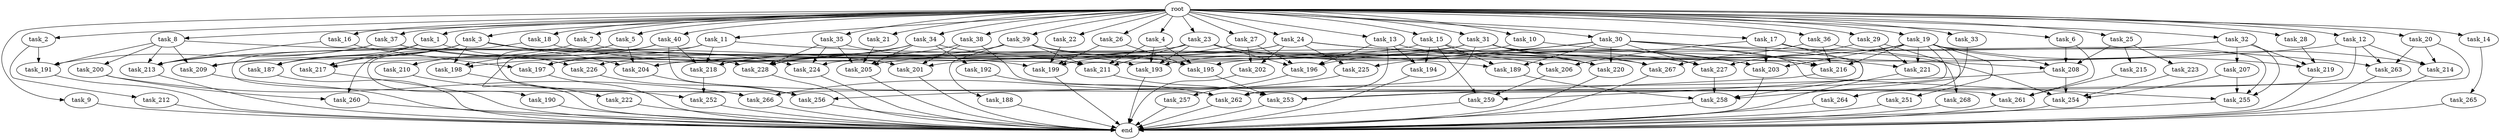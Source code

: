 digraph G {
  root [size="0.000000"];
  task_1 [size="10.240000"];
  task_2 [size="10.240000"];
  task_3 [size="10.240000"];
  task_4 [size="10.240000"];
  task_5 [size="10.240000"];
  task_6 [size="10.240000"];
  task_7 [size="10.240000"];
  task_8 [size="10.240000"];
  task_9 [size="10.240000"];
  task_10 [size="10.240000"];
  task_11 [size="10.240000"];
  task_12 [size="10.240000"];
  task_13 [size="10.240000"];
  task_14 [size="10.240000"];
  task_15 [size="10.240000"];
  task_16 [size="10.240000"];
  task_17 [size="10.240000"];
  task_18 [size="10.240000"];
  task_19 [size="10.240000"];
  task_20 [size="10.240000"];
  task_21 [size="10.240000"];
  task_22 [size="10.240000"];
  task_23 [size="10.240000"];
  task_24 [size="10.240000"];
  task_25 [size="10.240000"];
  task_26 [size="10.240000"];
  task_27 [size="10.240000"];
  task_28 [size="10.240000"];
  task_29 [size="10.240000"];
  task_30 [size="10.240000"];
  task_31 [size="10.240000"];
  task_32 [size="10.240000"];
  task_33 [size="10.240000"];
  task_34 [size="10.240000"];
  task_35 [size="10.240000"];
  task_36 [size="10.240000"];
  task_37 [size="10.240000"];
  task_38 [size="10.240000"];
  task_39 [size="10.240000"];
  task_40 [size="10.240000"];
  task_187 [size="10393820856.320000"];
  task_188 [size="8589934592.000000"];
  task_189 [size="6700148981.760000"];
  task_190 [size="4209067950.080000"];
  task_191 [size="15290083573.760000"];
  task_192 [size="8589934592.000000"];
  task_193 [size="14516989460.480000"];
  task_194 [size="6356551598.080000"];
  task_195 [size="26886495272.959999"];
  task_196 [size="4209067950.080000"];
  task_197 [size="6614249635.840000"];
  task_198 [size="18640158064.639999"];
  task_199 [size="13228499271.680000"];
  task_200 [size="1374389534.720000"];
  task_201 [size="5841155522.560000"];
  task_202 [size="7301444403.200000"];
  task_203 [size="13572096655.360001"];
  task_204 [size="18468359372.799999"];
  task_205 [size="18983755448.320000"];
  task_206 [size="10737418240.000000"];
  task_207 [size="5497558138.880000"];
  task_208 [size="22505628631.040001"];
  task_209 [size="4810363371.520000"];
  task_210 [size="11166914969.600000"];
  task_211 [size="18382460026.880001"];
  task_212 [size="6957847019.520000"];
  task_213 [size="15633680957.440001"];
  task_214 [size="11510512353.280001"];
  task_215 [size="6957847019.520000"];
  task_216 [size="11768210391.040001"];
  task_217 [size="4810363371.520000"];
  task_218 [size="19069654794.240002"];
  task_219 [size="12369505812.480000"];
  task_220 [size="7043746365.440001"];
  task_221 [size="15547781611.520000"];
  task_222 [size="2147483648.000000"];
  task_223 [size="6957847019.520000"];
  task_224 [size="14259291422.720001"];
  task_225 [size="7301444403.200000"];
  task_226 [size="7301444403.200000"];
  task_227 [size="7559142440.960000"];
  task_228 [size="28346784153.600002"];
  task_251 [size="3092376453.120000"];
  task_252 [size="7645041786.880000"];
  task_253 [size="17351667875.840000"];
  task_254 [size="11596411699.200001"];
  task_255 [size="13142599925.760000"];
  task_256 [size="10222022164.480000"];
  task_257 [size="4209067950.080000"];
  task_258 [size="1803886264.320000"];
  task_259 [size="7129645711.360001"];
  task_260 [size="2491081031.680000"];
  task_261 [size="8246337208.320000"];
  task_262 [size="18554258718.720001"];
  task_263 [size="8761733283.840000"];
  task_264 [size="3092376453.120000"];
  task_265 [size="1374389534.720000"];
  task_266 [size="5239860101.120000"];
  task_267 [size="8675833937.920000"];
  task_268 [size="5497558138.880000"];
  end [size="0.000000"];

  root -> task_1 [size="1.000000"];
  root -> task_2 [size="1.000000"];
  root -> task_3 [size="1.000000"];
  root -> task_4 [size="1.000000"];
  root -> task_5 [size="1.000000"];
  root -> task_6 [size="1.000000"];
  root -> task_7 [size="1.000000"];
  root -> task_8 [size="1.000000"];
  root -> task_9 [size="1.000000"];
  root -> task_10 [size="1.000000"];
  root -> task_11 [size="1.000000"];
  root -> task_12 [size="1.000000"];
  root -> task_13 [size="1.000000"];
  root -> task_14 [size="1.000000"];
  root -> task_15 [size="1.000000"];
  root -> task_16 [size="1.000000"];
  root -> task_17 [size="1.000000"];
  root -> task_18 [size="1.000000"];
  root -> task_19 [size="1.000000"];
  root -> task_20 [size="1.000000"];
  root -> task_21 [size="1.000000"];
  root -> task_22 [size="1.000000"];
  root -> task_23 [size="1.000000"];
  root -> task_24 [size="1.000000"];
  root -> task_25 [size="1.000000"];
  root -> task_26 [size="1.000000"];
  root -> task_27 [size="1.000000"];
  root -> task_28 [size="1.000000"];
  root -> task_29 [size="1.000000"];
  root -> task_30 [size="1.000000"];
  root -> task_31 [size="1.000000"];
  root -> task_32 [size="1.000000"];
  root -> task_33 [size="1.000000"];
  root -> task_34 [size="1.000000"];
  root -> task_35 [size="1.000000"];
  root -> task_36 [size="1.000000"];
  root -> task_37 [size="1.000000"];
  root -> task_38 [size="1.000000"];
  root -> task_39 [size="1.000000"];
  root -> task_40 [size="1.000000"];
  task_1 -> task_187 [size="33554432.000000"];
  task_1 -> task_217 [size="33554432.000000"];
  task_1 -> task_226 [size="33554432.000000"];
  task_1 -> task_266 [size="33554432.000000"];
  task_2 -> task_191 [size="679477248.000000"];
  task_2 -> task_212 [size="679477248.000000"];
  task_3 -> task_187 [size="301989888.000000"];
  task_3 -> task_198 [size="301989888.000000"];
  task_3 -> task_204 [size="301989888.000000"];
  task_3 -> task_209 [size="301989888.000000"];
  task_3 -> task_217 [size="301989888.000000"];
  task_3 -> task_224 [size="301989888.000000"];
  task_4 -> task_193 [size="411041792.000000"];
  task_4 -> task_195 [size="411041792.000000"];
  task_4 -> task_211 [size="411041792.000000"];
  task_5 -> task_190 [size="411041792.000000"];
  task_5 -> task_204 [size="411041792.000000"];
  task_5 -> task_210 [size="411041792.000000"];
  task_6 -> task_208 [size="536870912.000000"];
  task_6 -> task_261 [size="536870912.000000"];
  task_7 -> task_187 [size="679477248.000000"];
  task_7 -> task_216 [size="679477248.000000"];
  task_8 -> task_191 [size="134217728.000000"];
  task_8 -> task_200 [size="134217728.000000"];
  task_8 -> task_201 [size="134217728.000000"];
  task_8 -> task_209 [size="134217728.000000"];
  task_8 -> task_213 [size="134217728.000000"];
  task_9 -> end [size="1.000000"];
  task_10 -> task_221 [size="679477248.000000"];
  task_10 -> task_224 [size="679477248.000000"];
  task_11 -> task_189 [size="209715200.000000"];
  task_11 -> task_197 [size="209715200.000000"];
  task_11 -> task_218 [size="209715200.000000"];
  task_11 -> task_222 [size="209715200.000000"];
  task_12 -> task_204 [size="411041792.000000"];
  task_12 -> task_214 [size="411041792.000000"];
  task_12 -> task_262 [size="411041792.000000"];
  task_12 -> task_263 [size="411041792.000000"];
  task_13 -> task_194 [size="209715200.000000"];
  task_13 -> task_196 [size="209715200.000000"];
  task_13 -> task_220 [size="209715200.000000"];
  task_13 -> task_262 [size="209715200.000000"];
  task_14 -> task_265 [size="134217728.000000"];
  task_15 -> task_189 [size="411041792.000000"];
  task_15 -> task_194 [size="411041792.000000"];
  task_15 -> task_213 [size="411041792.000000"];
  task_15 -> task_220 [size="411041792.000000"];
  task_15 -> task_259 [size="411041792.000000"];
  task_16 -> task_197 [size="301989888.000000"];
  task_16 -> task_213 [size="301989888.000000"];
  task_17 -> task_203 [size="209715200.000000"];
  task_17 -> task_206 [size="209715200.000000"];
  task_17 -> task_254 [size="209715200.000000"];
  task_17 -> task_259 [size="209715200.000000"];
  task_18 -> task_199 [size="209715200.000000"];
  task_18 -> task_260 [size="209715200.000000"];
  task_19 -> task_201 [size="301989888.000000"];
  task_19 -> task_203 [size="301989888.000000"];
  task_19 -> task_205 [size="301989888.000000"];
  task_19 -> task_208 [size="301989888.000000"];
  task_19 -> task_214 [size="301989888.000000"];
  task_19 -> task_216 [size="301989888.000000"];
  task_19 -> task_221 [size="301989888.000000"];
  task_19 -> task_251 [size="301989888.000000"];
  task_19 -> task_255 [size="301989888.000000"];
  task_19 -> task_262 [size="301989888.000000"];
  task_19 -> task_264 [size="301989888.000000"];
  task_20 -> task_214 [size="411041792.000000"];
  task_20 -> task_253 [size="411041792.000000"];
  task_20 -> task_263 [size="411041792.000000"];
  task_21 -> task_205 [size="301989888.000000"];
  task_22 -> task_199 [size="209715200.000000"];
  task_23 -> task_193 [size="134217728.000000"];
  task_23 -> task_196 [size="134217728.000000"];
  task_23 -> task_197 [size="134217728.000000"];
  task_23 -> task_203 [size="134217728.000000"];
  task_23 -> task_211 [size="134217728.000000"];
  task_23 -> task_217 [size="134217728.000000"];
  task_23 -> task_227 [size="134217728.000000"];
  task_24 -> task_202 [size="679477248.000000"];
  task_24 -> task_203 [size="679477248.000000"];
  task_24 -> task_204 [size="679477248.000000"];
  task_24 -> task_208 [size="679477248.000000"];
  task_24 -> task_225 [size="679477248.000000"];
  task_24 -> task_226 [size="679477248.000000"];
  task_25 -> task_208 [size="679477248.000000"];
  task_25 -> task_215 [size="679477248.000000"];
  task_25 -> task_223 [size="679477248.000000"];
  task_26 -> task_195 [size="838860800.000000"];
  task_26 -> task_199 [size="838860800.000000"];
  task_27 -> task_196 [size="33554432.000000"];
  task_27 -> task_199 [size="33554432.000000"];
  task_27 -> task_202 [size="33554432.000000"];
  task_28 -> task_219 [size="536870912.000000"];
  task_29 -> task_221 [size="536870912.000000"];
  task_29 -> task_227 [size="536870912.000000"];
  task_29 -> task_268 [size="536870912.000000"];
  task_30 -> task_189 [size="33554432.000000"];
  task_30 -> task_196 [size="33554432.000000"];
  task_30 -> task_216 [size="33554432.000000"];
  task_30 -> task_220 [size="33554432.000000"];
  task_30 -> task_225 [size="33554432.000000"];
  task_30 -> task_227 [size="33554432.000000"];
  task_30 -> task_258 [size="33554432.000000"];
  task_30 -> task_263 [size="33554432.000000"];
  task_31 -> task_193 [size="33554432.000000"];
  task_31 -> task_209 [size="33554432.000000"];
  task_31 -> task_220 [size="33554432.000000"];
  task_31 -> task_227 [size="33554432.000000"];
  task_31 -> task_255 [size="33554432.000000"];
  task_31 -> task_266 [size="33554432.000000"];
  task_31 -> task_267 [size="33554432.000000"];
  task_32 -> task_195 [size="536870912.000000"];
  task_32 -> task_207 [size="536870912.000000"];
  task_32 -> task_219 [size="536870912.000000"];
  task_32 -> task_255 [size="536870912.000000"];
  task_33 -> task_258 [size="33554432.000000"];
  task_34 -> task_192 [size="838860800.000000"];
  task_34 -> task_193 [size="838860800.000000"];
  task_34 -> task_198 [size="838860800.000000"];
  task_34 -> task_205 [size="838860800.000000"];
  task_34 -> task_228 [size="838860800.000000"];
  task_35 -> task_205 [size="411041792.000000"];
  task_35 -> task_211 [size="411041792.000000"];
  task_35 -> task_224 [size="411041792.000000"];
  task_35 -> task_228 [size="411041792.000000"];
  task_36 -> task_216 [size="134217728.000000"];
  task_36 -> task_219 [size="134217728.000000"];
  task_36 -> task_267 [size="134217728.000000"];
  task_37 -> task_191 [size="679477248.000000"];
  task_37 -> task_213 [size="679477248.000000"];
  task_37 -> task_228 [size="679477248.000000"];
  task_37 -> task_267 [size="679477248.000000"];
  task_38 -> task_201 [size="134217728.000000"];
  task_38 -> task_218 [size="134217728.000000"];
  task_38 -> task_261 [size="134217728.000000"];
  task_39 -> task_188 [size="838860800.000000"];
  task_39 -> task_195 [size="838860800.000000"];
  task_39 -> task_206 [size="838860800.000000"];
  task_39 -> task_211 [size="838860800.000000"];
  task_39 -> task_218 [size="838860800.000000"];
  task_39 -> task_228 [size="838860800.000000"];
  task_40 -> task_198 [size="679477248.000000"];
  task_40 -> task_210 [size="679477248.000000"];
  task_40 -> task_218 [size="679477248.000000"];
  task_40 -> task_256 [size="679477248.000000"];
  task_40 -> task_262 [size="679477248.000000"];
  task_187 -> end [size="1.000000"];
  task_188 -> end [size="1.000000"];
  task_189 -> task_258 [size="33554432.000000"];
  task_190 -> end [size="1.000000"];
  task_191 -> end [size="1.000000"];
  task_192 -> task_262 [size="209715200.000000"];
  task_193 -> end [size="1.000000"];
  task_194 -> end [size="1.000000"];
  task_195 -> task_253 [size="411041792.000000"];
  task_196 -> task_257 [size="411041792.000000"];
  task_197 -> end [size="1.000000"];
  task_198 -> end [size="1.000000"];
  task_199 -> end [size="1.000000"];
  task_200 -> task_260 [size="33554432.000000"];
  task_200 -> task_266 [size="33554432.000000"];
  task_201 -> end [size="1.000000"];
  task_202 -> end [size="1.000000"];
  task_203 -> end [size="1.000000"];
  task_204 -> task_256 [size="33554432.000000"];
  task_205 -> end [size="1.000000"];
  task_206 -> task_259 [size="75497472.000000"];
  task_207 -> task_254 [size="411041792.000000"];
  task_207 -> task_255 [size="411041792.000000"];
  task_208 -> task_254 [size="209715200.000000"];
  task_208 -> task_256 [size="209715200.000000"];
  task_209 -> end [size="1.000000"];
  task_210 -> task_252 [size="536870912.000000"];
  task_211 -> task_253 [size="838860800.000000"];
  task_212 -> end [size="1.000000"];
  task_213 -> end [size="1.000000"];
  task_214 -> end [size="1.000000"];
  task_215 -> task_261 [size="134217728.000000"];
  task_216 -> task_253 [size="33554432.000000"];
  task_217 -> end [size="1.000000"];
  task_218 -> task_252 [size="209715200.000000"];
  task_219 -> end [size="1.000000"];
  task_220 -> end [size="1.000000"];
  task_221 -> end [size="1.000000"];
  task_222 -> end [size="1.000000"];
  task_223 -> task_254 [size="301989888.000000"];
  task_224 -> end [size="1.000000"];
  task_225 -> task_266 [size="411041792.000000"];
  task_226 -> task_256 [size="75497472.000000"];
  task_227 -> task_258 [size="75497472.000000"];
  task_228 -> end [size="1.000000"];
  task_251 -> end [size="1.000000"];
  task_252 -> end [size="1.000000"];
  task_253 -> end [size="1.000000"];
  task_254 -> end [size="1.000000"];
  task_255 -> end [size="1.000000"];
  task_256 -> end [size="1.000000"];
  task_257 -> end [size="1.000000"];
  task_258 -> end [size="1.000000"];
  task_259 -> end [size="1.000000"];
  task_260 -> end [size="1.000000"];
  task_261 -> end [size="1.000000"];
  task_262 -> end [size="1.000000"];
  task_263 -> end [size="1.000000"];
  task_264 -> end [size="1.000000"];
  task_265 -> end [size="1.000000"];
  task_266 -> end [size="1.000000"];
  task_267 -> end [size="1.000000"];
  task_268 -> end [size="1.000000"];
}
